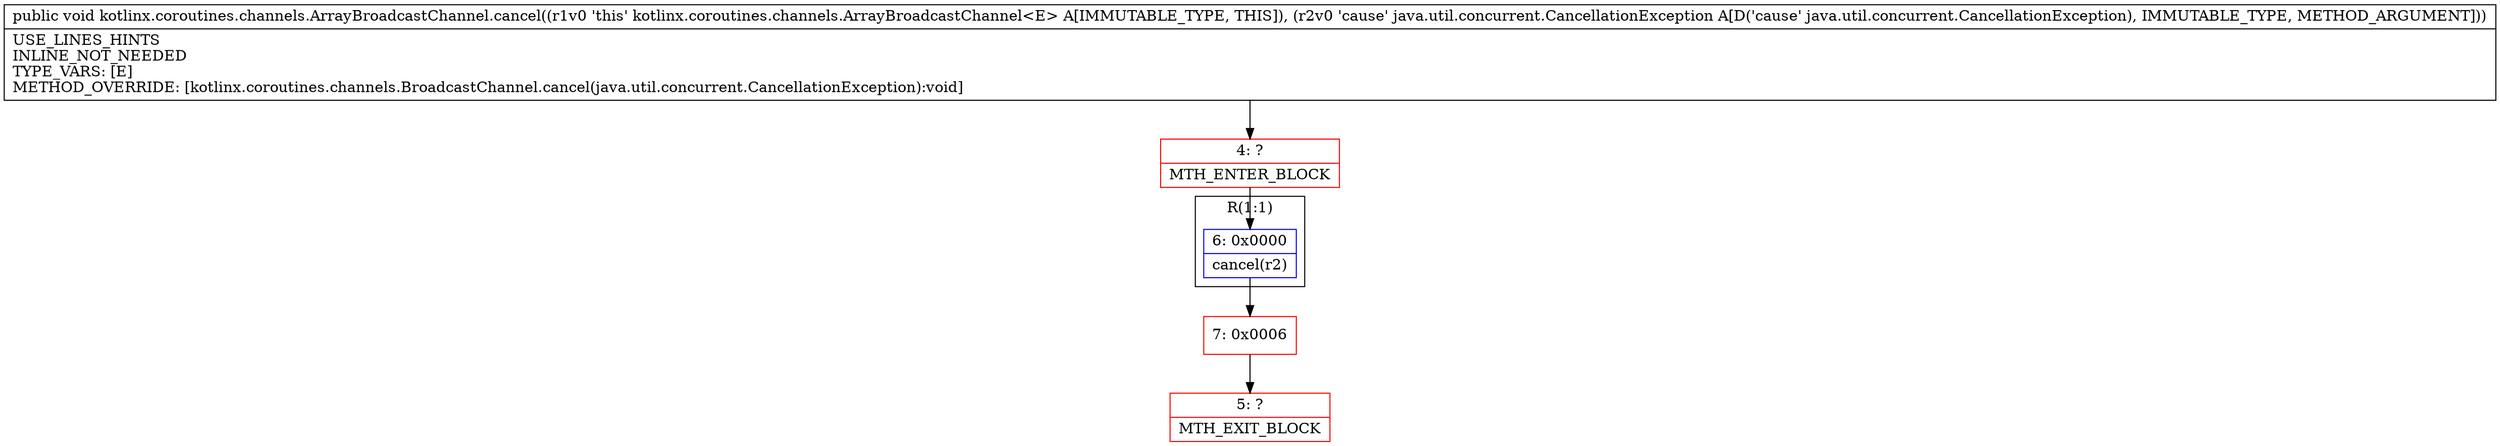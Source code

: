 digraph "CFG forkotlinx.coroutines.channels.ArrayBroadcastChannel.cancel(Ljava\/util\/concurrent\/CancellationException;)V" {
subgraph cluster_Region_1401840224 {
label = "R(1:1)";
node [shape=record,color=blue];
Node_6 [shape=record,label="{6\:\ 0x0000|cancel(r2)\l}"];
}
Node_4 [shape=record,color=red,label="{4\:\ ?|MTH_ENTER_BLOCK\l}"];
Node_7 [shape=record,color=red,label="{7\:\ 0x0006}"];
Node_5 [shape=record,color=red,label="{5\:\ ?|MTH_EXIT_BLOCK\l}"];
MethodNode[shape=record,label="{public void kotlinx.coroutines.channels.ArrayBroadcastChannel.cancel((r1v0 'this' kotlinx.coroutines.channels.ArrayBroadcastChannel\<E\> A[IMMUTABLE_TYPE, THIS]), (r2v0 'cause' java.util.concurrent.CancellationException A[D('cause' java.util.concurrent.CancellationException), IMMUTABLE_TYPE, METHOD_ARGUMENT]))  | USE_LINES_HINTS\lINLINE_NOT_NEEDED\lTYPE_VARS: [E]\lMETHOD_OVERRIDE: [kotlinx.coroutines.channels.BroadcastChannel.cancel(java.util.concurrent.CancellationException):void]\l}"];
MethodNode -> Node_4;Node_6 -> Node_7;
Node_4 -> Node_6;
Node_7 -> Node_5;
}

